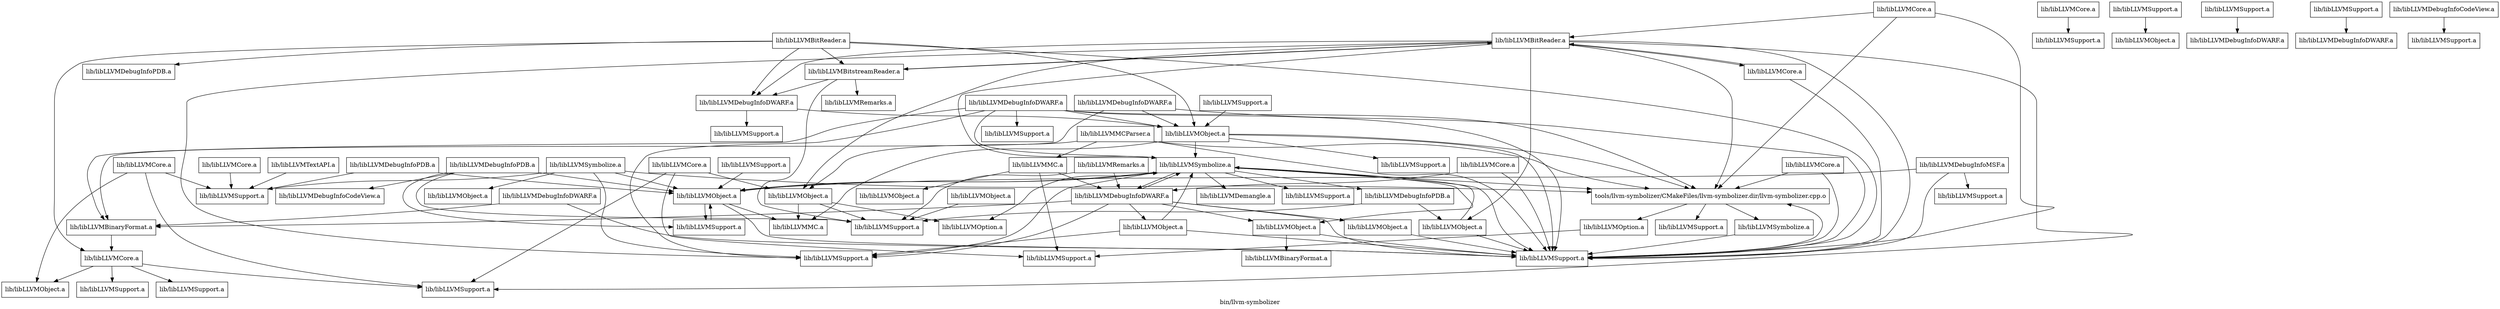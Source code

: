 digraph "bin/llvm-symbolizer" {
	label="bin/llvm-symbolizer";

	Node0x55f44f3d6638 [shape=record,shape=record,label="{tools/llvm-symbolizer/CMakeFiles/llvm-symbolizer.dir/llvm-symbolizer.cpp.o}"];
	Node0x55f44f3d6638 -> Node0x55f44f3d50b0;
	Node0x55f44f3d6638 -> Node0x55f44f3d9c40;
	Node0x55f44f3d6638 -> Node0x55f44f3d7b58;
	Node0x55f44f3d50b0 [shape=record,shape=record,label="{lib/libLLVMOption.a}"];
	Node0x55f44f3d50b0 -> Node0x55f44f3d5868;
	Node0x55f44f3d9c40 [shape=record,shape=record,label="{lib/libLLVMSupport.a}"];
	Node0x55f44f3d7b58 [shape=record,shape=record,label="{lib/libLLVMSymbolize.a}"];
	Node0x55f44f3d7b58 -> Node0x55f44f3d9218;
	Node0x55f44f3d5868 [shape=record,shape=record,label="{lib/libLLVMSupport.a}"];
	Node0x55f44f3d9218 [shape=record,shape=record,label="{lib/libLLVMSupport.a}"];
	Node0x55f44f3d9218 -> Node0x55f44f3d6638;
	Node0x55f44f3d3578 [shape=record,shape=record,label="{lib/libLLVMSymbolize.a}"];
	Node0x55f44f3d3578 -> Node0x55f44f3d6638;
	Node0x55f44f3d3578 -> Node0x55f44f3d1ff0;
	Node0x55f44f3d3578 -> Node0x55f44f3d9218;
	Node0x55f44f3d3578 -> Node0x55f44f3d4008;
	Node0x55f44f3d3578 -> Node0x55f44f3dc4e0;
	Node0x55f44f3d3578 -> Node0x55f44f3d6e58;
	Node0x55f44f3d3578 -> Node0x55f44f3d6568;
	Node0x55f44f3d3578 -> Node0x55f44f3d4a98;
	Node0x55f44f3d3578 -> Node0x55f44f3d65d0;
	Node0x55f44f3d3578 -> Node0x55f44f3db508;
	Node0x55f44f3d1ff0 [shape=record,shape=record,label="{lib/libLLVMOption.a}"];
	Node0x55f44f3d4008 [shape=record,shape=record,label="{lib/libLLVMDemangle.a}"];
	Node0x55f44f3dc4e0 [shape=record,shape=record,label="{lib/libLLVMObject.a}"];
	Node0x55f44f3dc4e0 -> Node0x55f44f3d9218;
	Node0x55f44f3dc4e0 -> Node0x55f44f3d9ca8;
	Node0x55f44f3d6e58 [shape=record,shape=record,label="{lib/libLLVMSupport.a}"];
	Node0x55f44f3d6568 [shape=record,shape=record,label="{lib/libLLVMObject.a}"];
	Node0x55f44f3d6568 -> Node0x55f44f3d9218;
	Node0x55f44f3d6568 -> Node0x55f44f3d3578;
	Node0x55f44f3d6568 -> Node0x55f44f3d5ad8;
	Node0x55f44f3d6568 -> Node0x55f44f3dc208;
	Node0x55f44f3d4a98 [shape=record,shape=record,label="{lib/libLLVMSupport.a}"];
	Node0x55f44f3d65d0 [shape=record,shape=record,label="{lib/libLLVMDebugInfoDWARF.a}"];
	Node0x55f44f3d65d0 -> Node0x55f44f3d9218;
	Node0x55f44f3d65d0 -> Node0x55f44f3d3578;
	Node0x55f44f3d65d0 -> Node0x55f44f3dc4e0;
	Node0x55f44f3d65d0 -> Node0x55f44f3d6e58;
	Node0x55f44f3d65d0 -> Node0x55f44f3d84b0;
	Node0x55f44f3d65d0 -> Node0x55f44f3dd1e0;
	Node0x55f44f3d65d0 -> Node0x55f44f3d8b98;
	Node0x55f44f3db508 [shape=record,shape=record,label="{lib/libLLVMDebugInfoPDB.a}"];
	Node0x55f44f3db508 -> Node0x55f44f3de150;
	Node0x55f44f3db508 -> Node0x55f44f3dc1a0;
	Node0x55f44f3d9ca8 [shape=record,shape=record,label="{lib/libLLVMBinaryFormat.a}"];
	Node0x55f44f3d2c88 [shape=record,shape=record,label="{lib/libLLVMObject.a}"];
	Node0x55f44f3d2c88 -> Node0x55f44f3d6638;
	Node0x55f44f3d2c88 -> Node0x55f44f3d9218;
	Node0x55f44f3d2c88 -> Node0x55f44f3d3578;
	Node0x55f44f3d2c88 -> Node0x55f44f3d4d08;
	Node0x55f44f3d2c88 -> Node0x55f44f3dc208;
	Node0x55f44f3d4d08 [shape=record,shape=record,label="{lib/libLLVMSupport.a}"];
	Node0x55f44f3dc208 [shape=record,shape=record,label="{lib/libLLVMMC.a}"];
	Node0x55f44f3d4480 [shape=record,shape=record,label="{lib/libLLVMSupport.a}"];
	Node0x55f44f3d4480 -> Node0x55f44f3d2c88;
	Node0x55f44f3d5ad8 [shape=record,shape=record,label="{lib/libLLVMSupport.a}"];
	Node0x55f44f3d5ad8 -> Node0x55f44f3d6568;
	Node0x55f44f3d76e0 [shape=record,shape=record,label="{lib/libLLVMObject.a}"];
	Node0x55f44f3d76e0 -> Node0x55f44f3d1ff0;
	Node0x55f44f3d76e0 -> Node0x55f44f3de150;
	Node0x55f44f3d76e0 -> Node0x55f44f3dc208;
	Node0x55f44f3de150 [shape=record,shape=record,label="{lib/libLLVMSupport.a}"];
	Node0x55f44f3dc1a0 [shape=record,shape=record,label="{lib/libLLVMObject.a}"];
	Node0x55f44f3dc1a0 -> Node0x55f44f3d9218;
	Node0x55f44f3dc1a0 -> Node0x55f44f3d3578;
	Node0x55f44f3d4890 [shape=record,shape=record,label="{lib/libLLVMSymbolize.a}"];
	Node0x55f44f3d4890 -> Node0x55f44f3d6638;
	Node0x55f44f3d4890 -> Node0x55f44f3dc478;
	Node0x55f44f3d4890 -> Node0x55f44f3dd998;
	Node0x55f44f3d4890 -> Node0x55f44f3d6e58;
	Node0x55f44f3d4890 -> Node0x55f44f3d6568;
	Node0x55f44f3dc478 [shape=record,shape=record,label="{lib/libLLVMSupport.a}"];
	Node0x55f44f3dd998 [shape=record,shape=record,label="{lib/libLLVMObject.a}"];
	Node0x55f44f3d3850 [shape=record,shape=record,label="{lib/libLLVMObject.a}"];
	Node0x55f44f3d3850 -> Node0x55f44f3de150;
	Node0x55f44f3d84b0 [shape=record,shape=record,label="{lib/libLLVMObject.a}"];
	Node0x55f44f3d84b0 -> Node0x55f44f3d9218;
	Node0x55f44f3dd1e0 [shape=record,shape=record,label="{lib/libLLVMObject.a}"];
	Node0x55f44f3dd1e0 -> Node0x55f44f3d9218;
	Node0x55f44f3dd1e0 -> Node0x55f44f3d3578;
	Node0x55f44f3dd1e0 -> Node0x55f44f3d6e58;
	Node0x55f44f3d8b98 [shape=record,shape=record,label="{lib/libLLVMBinaryFormat.a}"];
	Node0x55f44f3d8b98 -> Node0x55f44f3d8518;
	Node0x55f44f3d7470 [shape=record,shape=record,label="{lib/libLLVMDebugInfoDWARF.a}"];
	Node0x55f44f3d7470 -> Node0x55f44f3d8108;
	Node0x55f44f3d7470 -> Node0x55f44f3d2c88;
	Node0x55f44f3d8108 [shape=record,shape=record,label="{lib/libLLVMSupport.a}"];
	Node0x55f44f3d5320 [shape=record,shape=record,label="{lib/libLLVMDebugInfoDWARF.a}"];
	Node0x55f44f3d5320 -> Node0x55f44f3d9218;
	Node0x55f44f3d5320 -> Node0x55f44f3d8b98;
	Node0x55f44f3db9e8 [shape=record,shape=record,label="{lib/libLLVMDebugInfoDWARF.a}"];
	Node0x55f44f3db9e8 -> Node0x55f44f3d9218;
	Node0x55f44f3db9e8 -> Node0x55f44f3d2c88;
	Node0x55f44f3db9e8 -> Node0x55f44f3d8b98;
	Node0x55f44f3dafc0 [shape=record,shape=record,label="{lib/libLLVMDebugInfoDWARF.a}"];
	Node0x55f44f3dafc0 -> Node0x55f44f3d6638;
	Node0x55f44f3dafc0 -> Node0x55f44f3d9218;
	Node0x55f44f3dafc0 -> Node0x55f44f3d3578;
	Node0x55f44f3dafc0 -> Node0x55f44f3d6e58;
	Node0x55f44f3dafc0 -> Node0x55f44f3d2c88;
	Node0x55f44f3dafc0 -> Node0x55f44f3dda68;
	Node0x55f44f3dafc0 -> Node0x55f44f3d8b98;
	Node0x55f44f3dda68 [shape=record,shape=record,label="{lib/libLLVMSupport.a}"];
	Node0x55f44f3d6f90 [shape=record,shape=record,label="{lib/libLLVMSupport.a}"];
	Node0x55f44f3d6f90 -> Node0x55f44f3d6568;
	Node0x55f44f3d7198 [shape=record,shape=record,label="{lib/libLLVMDebugInfoPDB.a}"];
	Node0x55f44f3d7198 -> Node0x55f44f3de150;
	Node0x55f44f3d7198 -> Node0x55f44f3d6568;
	Node0x55f44f3d7198 -> Node0x55f44f3d5ad8;
	Node0x55f44f3d7198 -> Node0x55f44f3deb10;
	Node0x55f44f3deb10 [shape=record,shape=record,label="{lib/libLLVMDebugInfoCodeView.a}"];
	Node0x55f44f3d92e8 [shape=record,shape=record,label="{lib/libLLVMDebugInfoPDB.a}"];
	Node0x55f44f3d92e8 -> Node0x55f44f3dc478;
	Node0x55f44f3d92e8 -> Node0x55f44f3d6568;
	Node0x55f44f3d89f8 [shape=record,shape=record,label="{lib/libLLVMDebugInfoMSF.a}"];
	Node0x55f44f3d89f8 -> Node0x55f44f3d9218;
	Node0x55f44f3d89f8 -> Node0x55f44f3d6568;
	Node0x55f44f3d89f8 -> Node0x55f44f3d78e8;
	Node0x55f44f3d78e8 [shape=record,shape=record,label="{lib/libLLVMSupport.a}"];
	Node0x55f44f3d7540 [shape=record,shape=record,label="{lib/libLLVMBitReader.a}"];
	Node0x55f44f3d7540 -> Node0x55f44f3d6638;
	Node0x55f44f3d7540 -> Node0x55f44f3d9218;
	Node0x55f44f3d7540 -> Node0x55f44f3d3578;
	Node0x55f44f3d7540 -> Node0x55f44f3d6e58;
	Node0x55f44f3d7540 -> Node0x55f44f3d76e0;
	Node0x55f44f3d7540 -> Node0x55f44f3dcc98;
	Node0x55f44f3d7540 -> Node0x55f44f3dc1a0;
	Node0x55f44f3d7540 -> Node0x55f44f3d7470;
	Node0x55f44f3d7540 -> Node0x55f44f3d4b00;
	Node0x55f44f3d7540 -> Node0x55f44f3da7a0;
	Node0x55f44f3dcc98 [shape=record,shape=record,label="{lib/libLLVMSupport.a}"];
	Node0x55f44f3d4b00 [shape=record,shape=record,label="{lib/libLLVMCore.a}"];
	Node0x55f44f3d4b00 -> Node0x55f44f3d9218;
	Node0x55f44f3d4b00 -> Node0x55f44f3d7540;
	Node0x55f44f3da7a0 [shape=record,shape=record,label="{lib/libLLVMBitstreamReader.a}"];
	Node0x55f44f3da7a0 -> Node0x55f44f3de150;
	Node0x55f44f3da7a0 -> Node0x55f44f3d7470;
	Node0x55f44f3da7a0 -> Node0x55f44f3d7540;
	Node0x55f44f3da7a0 -> Node0x55f44f3d3e00;
	Node0x55f44f3d5fb8 [shape=record,shape=record,label="{lib/libLLVMBitReader.a}"];
	Node0x55f44f3d5fb8 -> Node0x55f44f3d9218;
	Node0x55f44f3d5fb8 -> Node0x55f44f3d2c88;
	Node0x55f44f3d5fb8 -> Node0x55f44f3d7470;
	Node0x55f44f3d5fb8 -> Node0x55f44f3d2bb8;
	Node0x55f44f3d5fb8 -> Node0x55f44f3d8518;
	Node0x55f44f3d5fb8 -> Node0x55f44f3da7a0;
	Node0x55f44f3d2bb8 [shape=record,shape=record,label="{lib/libLLVMDebugInfoPDB.a}"];
	Node0x55f44f3d8518 [shape=record,shape=record,label="{lib/libLLVMCore.a}"];
	Node0x55f44f3d8518 -> Node0x55f44f3dd790;
	Node0x55f44f3d8518 -> Node0x55f44f3d3988;
	Node0x55f44f3d8518 -> Node0x55f44f3dcc98;
	Node0x55f44f3d8518 -> Node0x55f44f3d5a70;
	Node0x55f44f3dd790 [shape=record,shape=record,label="{lib/libLLVMSupport.a}"];
	Node0x55f44f3d3988 [shape=record,shape=record,label="{lib/libLLVMObject.a}"];
	Node0x55f44f3d5a70 [shape=record,shape=record,label="{lib/libLLVMSupport.a}"];
	Node0x55f44f3d8c00 [shape=record,shape=record,label="{lib/libLLVMCore.a}"];
	Node0x55f44f3d8c00 -> Node0x55f44f3dc888;
	Node0x55f44f3dc888 [shape=record,shape=record,label="{lib/libLLVMSupport.a}"];
	Node0x55f44f3d8170 [shape=record,shape=record,label="{lib/libLLVMCore.a}"];
	Node0x55f44f3d8170 -> Node0x55f44f3d5868;
	Node0x55f44f3d8170 -> Node0x55f44f3d76e0;
	Node0x55f44f3d8170 -> Node0x55f44f3dcc98;
	Node0x55f44f3ddf48 [shape=record,shape=record,label="{lib/libLLVMCore.a}"];
	Node0x55f44f3ddf48 -> Node0x55f44f3dc478;
	Node0x55f44f3d9de0 [shape=record,shape=record,label="{lib/libLLVMSupport.a}"];
	Node0x55f44f3d9de0 -> Node0x55f44f3ddad0;
	Node0x55f44f3ddad0 [shape=record,shape=record,label="{lib/libLLVMObject.a}"];
	Node0x55f44f3da2c0 [shape=record,shape=record,label="{lib/libLLVMCore.a}"];
	Node0x55f44f3da2c0 -> Node0x55f44f3d6638;
	Node0x55f44f3da2c0 -> Node0x55f44f3d9218;
	Node0x55f44f3da2c0 -> Node0x55f44f3d7540;
	Node0x55f44f3daa10 [shape=record,shape=record,label="{lib/libLLVMCore.a}"];
	Node0x55f44f3daa10 -> Node0x55f44f3dc478;
	Node0x55f44f3daa10 -> Node0x55f44f3d3988;
	Node0x55f44f3daa10 -> Node0x55f44f3dcc98;
	Node0x55f44f3de0e8 [shape=record,shape=record,label="{lib/libLLVMCore.a}"];
	Node0x55f44f3de0e8 -> Node0x55f44f3d6638;
	Node0x55f44f3de0e8 -> Node0x55f44f3d9218;
	Node0x55f44f3dc2d8 [shape=record,shape=record,label="{lib/libLLVMSupport.a}"];
	Node0x55f44f3dc2d8 -> Node0x55f44f3dc7b8;
	Node0x55f44f3dc7b8 [shape=record,shape=record,label="{lib/libLLVMDebugInfoDWARF.a}"];
	Node0x55f44f3de9d8 [shape=record,shape=record,label="{lib/libLLVMCore.a}"];
	Node0x55f44f3de9d8 -> Node0x55f44f3d9218;
	Node0x55f44f3de9d8 -> Node0x55f44f3d65d0;
	Node0x55f44f3dcaf8 [shape=record,shape=record,label="{lib/libLLVMRemarks.a}"];
	Node0x55f44f3dcaf8 -> Node0x55f44f3de150;
	Node0x55f44f3dcaf8 -> Node0x55f44f3d65d0;
	Node0x55f44f3db980 [shape=record,shape=record,label="{lib/libLLVMSupport.a}"];
	Node0x55f44f3db980 -> Node0x55f44f3d6228;
	Node0x55f44f3d6228 [shape=record,shape=record,label="{lib/libLLVMDebugInfoDWARF.a}"];
	Node0x55f44f3d3e00 [shape=record,shape=record,label="{lib/libLLVMRemarks.a}"];
	Node0x55f44f3da3f8 [shape=record,shape=record,label="{lib/libLLVMMCParser.a}"];
	Node0x55f44f3da3f8 -> Node0x55f44f3d6638;
	Node0x55f44f3da3f8 -> Node0x55f44f3d9218;
	Node0x55f44f3da3f8 -> Node0x55f44f3d76e0;
	Node0x55f44f3da3f8 -> Node0x55f44f3de220;
	Node0x55f44f3de220 [shape=record,shape=record,label="{lib/libLLVMMC.a}"];
	Node0x55f44f3de220 -> Node0x55f44f3d5868;
	Node0x55f44f3de220 -> Node0x55f44f3d4f78;
	Node0x55f44f3de220 -> Node0x55f44f3d65d0;
	Node0x55f44f3d4f78 [shape=record,shape=record,label="{lib/libLLVMObject.a}"];
	Node0x55f44f3deb78 [shape=record,shape=record,label="{lib/libLLVMDebugInfoCodeView.a}"];
	Node0x55f44f3deb78 -> Node0x55f44f3dbab8;
	Node0x55f44f3dbab8 [shape=record,shape=record,label="{lib/libLLVMSupport.a}"];
	Node0x55f44f3dd658 [shape=record,shape=record,label="{lib/libLLVMTextAPI.a}"];
	Node0x55f44f3dd658 -> Node0x55f44f3dc478;
}
